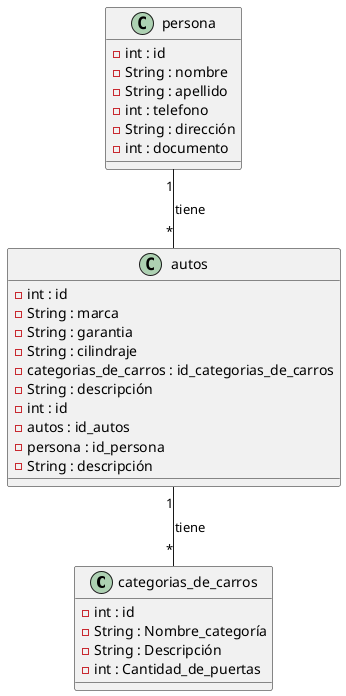 @startuml

class categorias_de_carros{
    - int : id
    - String : Nombre_categoría
    - String : Descripción
    - int : Cantidad_de_puertas
}

class autos{
    - int : id
    - String : marca
    - String : garantia
    - String : cilindraje
    - categorias_de_carros : id_categorias_de_carros
    - String : descripción
}

class persona{
    - int : id
    - String : nombre
    - String : apellido
    - int : telefono
    - String : dirección
    - int : documento
}

class autos{
    - int : id
    - autos : id_autos
    - persona : id_persona
    - String : descripción
}

persona "1" -- "*" autos : tiene 
autos "1" -- "*" categorias_de_carros : tiene 
@enduml